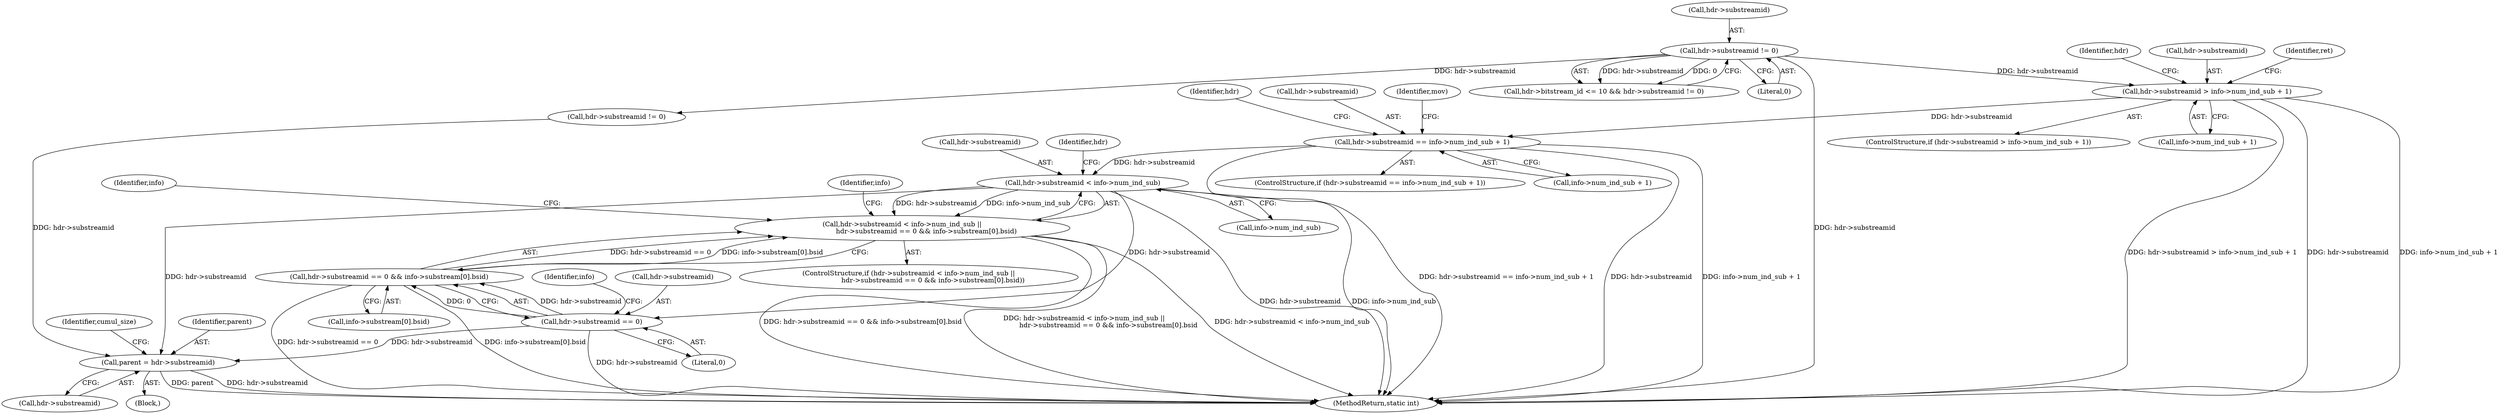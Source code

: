 digraph "0_FFmpeg_95556e27e2c1d56d9e18f5db34d6f756f3011148@pointer" {
"1000228" [label="(Call,hdr->substreamid > info->num_ind_sub + 1)"];
"1000209" [label="(Call,hdr->substreamid != 0)"];
"1000244" [label="(Call,hdr->substreamid == info->num_ind_sub + 1)"];
"1000266" [label="(Call,hdr->substreamid < info->num_ind_sub)"];
"1000265" [label="(Call,hdr->substreamid < info->num_ind_sub ||\n                       hdr->substreamid == 0 && info->substream[0].bsid)"];
"1000274" [label="(Call,hdr->substreamid == 0)"];
"1000273" [label="(Call,hdr->substreamid == 0 && info->substream[0].bsid)"];
"1000392" [label="(Call,parent = hdr->substreamid)"];
"1000268" [label="(Identifier,hdr)"];
"1000282" [label="(Identifier,info)"];
"1000399" [label="(Identifier,cumul_size)"];
"1000228" [label="(Call,hdr->substreamid > info->num_ind_sub + 1)"];
"1000246" [label="(Identifier,hdr)"];
"1000227" [label="(ControlStructure,if (hdr->substreamid > info->num_ind_sub + 1))"];
"1000274" [label="(Call,hdr->substreamid == 0)"];
"1000315" [label="(Identifier,info)"];
"1000245" [label="(Call,hdr->substreamid)"];
"1000275" [label="(Call,hdr->substreamid)"];
"1000256" [label="(Identifier,mov)"];
"1000229" [label="(Call,hdr->substreamid)"];
"1000203" [label="(Call,hdr->bitstream_id <= 10 && hdr->substreamid != 0)"];
"1000278" [label="(Literal,0)"];
"1000296" [label="(Call,hdr->substreamid != 0)"];
"1000394" [label="(Call,hdr->substreamid)"];
"1000270" [label="(Call,info->num_ind_sub)"];
"1000239" [label="(Identifier,ret)"];
"1000209" [label="(Call,hdr->substreamid != 0)"];
"1000265" [label="(Call,hdr->substreamid < info->num_ind_sub ||\n                       hdr->substreamid == 0 && info->substream[0].bsid)"];
"1000213" [label="(Literal,0)"];
"1000244" [label="(Call,hdr->substreamid == info->num_ind_sub + 1)"];
"1000267" [label="(Call,hdr->substreamid)"];
"1000243" [label="(ControlStructure,if (hdr->substreamid == info->num_ind_sub + 1))"];
"1000276" [label="(Identifier,hdr)"];
"1000248" [label="(Call,info->num_ind_sub + 1)"];
"1000289" [label="(Identifier,info)"];
"1000264" [label="(ControlStructure,if (hdr->substreamid < info->num_ind_sub ||\n                       hdr->substreamid == 0 && info->substream[0].bsid))"];
"1000232" [label="(Call,info->num_ind_sub + 1)"];
"1000392" [label="(Call,parent = hdr->substreamid)"];
"1000384" [label="(Block,)"];
"1000393" [label="(Identifier,parent)"];
"1000273" [label="(Call,hdr->substreamid == 0 && info->substream[0].bsid)"];
"1000266" [label="(Call,hdr->substreamid < info->num_ind_sub)"];
"1000210" [label="(Call,hdr->substreamid)"];
"1000279" [label="(Call,info->substream[0].bsid)"];
"1000683" [label="(MethodReturn,static int)"];
"1000228" -> "1000227"  [label="AST: "];
"1000228" -> "1000232"  [label="CFG: "];
"1000229" -> "1000228"  [label="AST: "];
"1000232" -> "1000228"  [label="AST: "];
"1000239" -> "1000228"  [label="CFG: "];
"1000246" -> "1000228"  [label="CFG: "];
"1000228" -> "1000683"  [label="DDG: hdr->substreamid > info->num_ind_sub + 1"];
"1000228" -> "1000683"  [label="DDG: hdr->substreamid"];
"1000228" -> "1000683"  [label="DDG: info->num_ind_sub + 1"];
"1000209" -> "1000228"  [label="DDG: hdr->substreamid"];
"1000228" -> "1000244"  [label="DDG: hdr->substreamid"];
"1000209" -> "1000203"  [label="AST: "];
"1000209" -> "1000213"  [label="CFG: "];
"1000210" -> "1000209"  [label="AST: "];
"1000213" -> "1000209"  [label="AST: "];
"1000203" -> "1000209"  [label="CFG: "];
"1000209" -> "1000683"  [label="DDG: hdr->substreamid"];
"1000209" -> "1000203"  [label="DDG: hdr->substreamid"];
"1000209" -> "1000203"  [label="DDG: 0"];
"1000209" -> "1000296"  [label="DDG: hdr->substreamid"];
"1000244" -> "1000243"  [label="AST: "];
"1000244" -> "1000248"  [label="CFG: "];
"1000245" -> "1000244"  [label="AST: "];
"1000248" -> "1000244"  [label="AST: "];
"1000256" -> "1000244"  [label="CFG: "];
"1000268" -> "1000244"  [label="CFG: "];
"1000244" -> "1000683"  [label="DDG: info->num_ind_sub + 1"];
"1000244" -> "1000683"  [label="DDG: hdr->substreamid == info->num_ind_sub + 1"];
"1000244" -> "1000683"  [label="DDG: hdr->substreamid"];
"1000244" -> "1000266"  [label="DDG: hdr->substreamid"];
"1000266" -> "1000265"  [label="AST: "];
"1000266" -> "1000270"  [label="CFG: "];
"1000267" -> "1000266"  [label="AST: "];
"1000270" -> "1000266"  [label="AST: "];
"1000276" -> "1000266"  [label="CFG: "];
"1000265" -> "1000266"  [label="CFG: "];
"1000266" -> "1000683"  [label="DDG: hdr->substreamid"];
"1000266" -> "1000683"  [label="DDG: info->num_ind_sub"];
"1000266" -> "1000265"  [label="DDG: hdr->substreamid"];
"1000266" -> "1000265"  [label="DDG: info->num_ind_sub"];
"1000266" -> "1000274"  [label="DDG: hdr->substreamid"];
"1000266" -> "1000392"  [label="DDG: hdr->substreamid"];
"1000265" -> "1000264"  [label="AST: "];
"1000265" -> "1000273"  [label="CFG: "];
"1000273" -> "1000265"  [label="AST: "];
"1000289" -> "1000265"  [label="CFG: "];
"1000315" -> "1000265"  [label="CFG: "];
"1000265" -> "1000683"  [label="DDG: hdr->substreamid < info->num_ind_sub ||\n                       hdr->substreamid == 0 && info->substream[0].bsid"];
"1000265" -> "1000683"  [label="DDG: hdr->substreamid < info->num_ind_sub"];
"1000265" -> "1000683"  [label="DDG: hdr->substreamid == 0 && info->substream[0].bsid"];
"1000273" -> "1000265"  [label="DDG: hdr->substreamid == 0"];
"1000273" -> "1000265"  [label="DDG: info->substream[0].bsid"];
"1000274" -> "1000273"  [label="AST: "];
"1000274" -> "1000278"  [label="CFG: "];
"1000275" -> "1000274"  [label="AST: "];
"1000278" -> "1000274"  [label="AST: "];
"1000282" -> "1000274"  [label="CFG: "];
"1000273" -> "1000274"  [label="CFG: "];
"1000274" -> "1000683"  [label="DDG: hdr->substreamid"];
"1000274" -> "1000273"  [label="DDG: hdr->substreamid"];
"1000274" -> "1000273"  [label="DDG: 0"];
"1000274" -> "1000392"  [label="DDG: hdr->substreamid"];
"1000273" -> "1000279"  [label="CFG: "];
"1000279" -> "1000273"  [label="AST: "];
"1000273" -> "1000683"  [label="DDG: hdr->substreamid == 0"];
"1000273" -> "1000683"  [label="DDG: info->substream[0].bsid"];
"1000392" -> "1000384"  [label="AST: "];
"1000392" -> "1000394"  [label="CFG: "];
"1000393" -> "1000392"  [label="AST: "];
"1000394" -> "1000392"  [label="AST: "];
"1000399" -> "1000392"  [label="CFG: "];
"1000392" -> "1000683"  [label="DDG: hdr->substreamid"];
"1000392" -> "1000683"  [label="DDG: parent"];
"1000296" -> "1000392"  [label="DDG: hdr->substreamid"];
}
